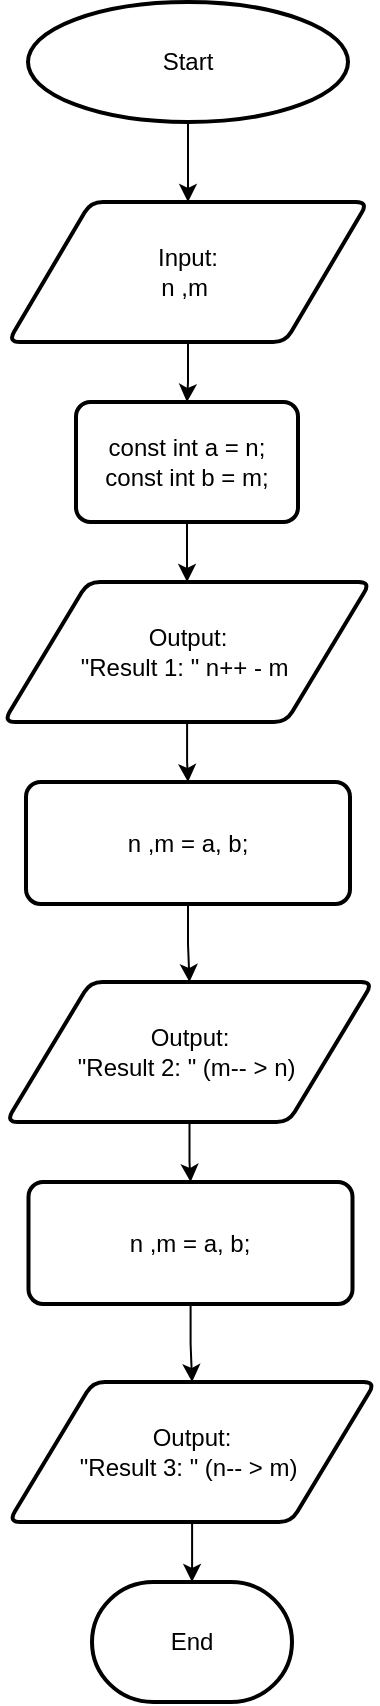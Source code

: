 <mxfile version="22.0.2" type="device">
  <diagram id="C5RBs43oDa-KdzZeNtuy" name="Page-1">
    <mxGraphModel dx="742" dy="949" grid="1" gridSize="10" guides="1" tooltips="1" connect="1" arrows="1" fold="1" page="1" pageScale="1" pageWidth="827" pageHeight="1169" math="0" shadow="0">
      <root>
        <mxCell id="WIyWlLk6GJQsqaUBKTNV-0" />
        <mxCell id="WIyWlLk6GJQsqaUBKTNV-1" parent="WIyWlLk6GJQsqaUBKTNV-0" />
        <mxCell id="qkP18THRtBL1PvLKJWo9-10" value="" style="edgeStyle=orthogonalEdgeStyle;rounded=0;orthogonalLoop=1;jettySize=auto;html=1;" edge="1" parent="WIyWlLk6GJQsqaUBKTNV-1" source="qkP18THRtBL1PvLKJWo9-1" target="qkP18THRtBL1PvLKJWo9-9">
          <mxGeometry relative="1" as="geometry" />
        </mxCell>
        <mxCell id="qkP18THRtBL1PvLKJWo9-1" value="Start" style="strokeWidth=2;html=1;shape=mxgraph.flowchart.start_1;whiteSpace=wrap;" vertex="1" parent="WIyWlLk6GJQsqaUBKTNV-1">
          <mxGeometry x="74" y="110" width="160" height="60" as="geometry" />
        </mxCell>
        <mxCell id="qkP18THRtBL1PvLKJWo9-12" value="" style="edgeStyle=orthogonalEdgeStyle;rounded=0;orthogonalLoop=1;jettySize=auto;html=1;" edge="1" parent="WIyWlLk6GJQsqaUBKTNV-1" source="qkP18THRtBL1PvLKJWo9-9" target="qkP18THRtBL1PvLKJWo9-11">
          <mxGeometry relative="1" as="geometry" />
        </mxCell>
        <mxCell id="qkP18THRtBL1PvLKJWo9-9" value="Input:&lt;br&gt;n ,m&amp;nbsp;" style="shape=parallelogram;html=1;strokeWidth=2;perimeter=parallelogramPerimeter;whiteSpace=wrap;rounded=1;arcSize=12;size=0.23;" vertex="1" parent="WIyWlLk6GJQsqaUBKTNV-1">
          <mxGeometry x="64" y="210" width="180" height="70" as="geometry" />
        </mxCell>
        <mxCell id="qkP18THRtBL1PvLKJWo9-14" value="" style="edgeStyle=orthogonalEdgeStyle;rounded=0;orthogonalLoop=1;jettySize=auto;html=1;" edge="1" parent="WIyWlLk6GJQsqaUBKTNV-1" source="qkP18THRtBL1PvLKJWo9-11" target="qkP18THRtBL1PvLKJWo9-13">
          <mxGeometry relative="1" as="geometry" />
        </mxCell>
        <mxCell id="qkP18THRtBL1PvLKJWo9-11" value="const int a = n;&lt;br&gt;const int b = m;" style="rounded=1;whiteSpace=wrap;html=1;strokeWidth=2;arcSize=12;" vertex="1" parent="WIyWlLk6GJQsqaUBKTNV-1">
          <mxGeometry x="98" y="310" width="111" height="60" as="geometry" />
        </mxCell>
        <mxCell id="qkP18THRtBL1PvLKJWo9-16" value="" style="edgeStyle=orthogonalEdgeStyle;rounded=0;orthogonalLoop=1;jettySize=auto;html=1;" edge="1" parent="WIyWlLk6GJQsqaUBKTNV-1" source="qkP18THRtBL1PvLKJWo9-13" target="qkP18THRtBL1PvLKJWo9-15">
          <mxGeometry relative="1" as="geometry" />
        </mxCell>
        <mxCell id="qkP18THRtBL1PvLKJWo9-13" value="Output:&lt;br&gt;&quot;Result 1: &quot; n++ - m&amp;nbsp;" style="shape=parallelogram;html=1;strokeWidth=2;perimeter=parallelogramPerimeter;whiteSpace=wrap;rounded=1;arcSize=12;size=0.23;" vertex="1" parent="WIyWlLk6GJQsqaUBKTNV-1">
          <mxGeometry x="61.75" y="400" width="183.5" height="70" as="geometry" />
        </mxCell>
        <mxCell id="qkP18THRtBL1PvLKJWo9-20" value="" style="edgeStyle=orthogonalEdgeStyle;rounded=0;orthogonalLoop=1;jettySize=auto;html=1;" edge="1" parent="WIyWlLk6GJQsqaUBKTNV-1" source="qkP18THRtBL1PvLKJWo9-15" target="qkP18THRtBL1PvLKJWo9-18">
          <mxGeometry relative="1" as="geometry" />
        </mxCell>
        <mxCell id="qkP18THRtBL1PvLKJWo9-15" value="n ,m = a, b;" style="rounded=1;whiteSpace=wrap;html=1;strokeWidth=2;arcSize=12;" vertex="1" parent="WIyWlLk6GJQsqaUBKTNV-1">
          <mxGeometry x="73" y="500" width="162" height="61" as="geometry" />
        </mxCell>
        <mxCell id="qkP18THRtBL1PvLKJWo9-17" value="" style="edgeStyle=orthogonalEdgeStyle;rounded=0;orthogonalLoop=1;jettySize=auto;html=1;" edge="1" parent="WIyWlLk6GJQsqaUBKTNV-1" source="qkP18THRtBL1PvLKJWo9-18" target="qkP18THRtBL1PvLKJWo9-19">
          <mxGeometry relative="1" as="geometry" />
        </mxCell>
        <mxCell id="qkP18THRtBL1PvLKJWo9-18" value="Output:&lt;br&gt;&quot;Result 2: &quot; (m-- &amp;gt; n)&amp;nbsp;" style="shape=parallelogram;html=1;strokeWidth=2;perimeter=parallelogramPerimeter;whiteSpace=wrap;rounded=1;arcSize=12;size=0.23;" vertex="1" parent="WIyWlLk6GJQsqaUBKTNV-1">
          <mxGeometry x="63" y="600" width="183.5" height="70" as="geometry" />
        </mxCell>
        <mxCell id="qkP18THRtBL1PvLKJWo9-26" value="" style="edgeStyle=orthogonalEdgeStyle;rounded=0;orthogonalLoop=1;jettySize=auto;html=1;" edge="1" parent="WIyWlLk6GJQsqaUBKTNV-1" source="qkP18THRtBL1PvLKJWo9-19" target="qkP18THRtBL1PvLKJWo9-25">
          <mxGeometry relative="1" as="geometry" />
        </mxCell>
        <mxCell id="qkP18THRtBL1PvLKJWo9-19" value="n ,m = a, b;" style="rounded=1;whiteSpace=wrap;html=1;strokeWidth=2;arcSize=12;" vertex="1" parent="WIyWlLk6GJQsqaUBKTNV-1">
          <mxGeometry x="74.25" y="700" width="162" height="61" as="geometry" />
        </mxCell>
        <mxCell id="qkP18THRtBL1PvLKJWo9-24" value="End" style="strokeWidth=2;html=1;shape=mxgraph.flowchart.terminator;whiteSpace=wrap;" vertex="1" parent="WIyWlLk6GJQsqaUBKTNV-1">
          <mxGeometry x="106" y="900" width="100" height="60" as="geometry" />
        </mxCell>
        <mxCell id="qkP18THRtBL1PvLKJWo9-27" value="" style="edgeStyle=orthogonalEdgeStyle;rounded=0;orthogonalLoop=1;jettySize=auto;html=1;" edge="1" parent="WIyWlLk6GJQsqaUBKTNV-1" source="qkP18THRtBL1PvLKJWo9-25" target="qkP18THRtBL1PvLKJWo9-24">
          <mxGeometry relative="1" as="geometry" />
        </mxCell>
        <mxCell id="qkP18THRtBL1PvLKJWo9-25" value="Output:&lt;br&gt;&quot;Result 3: &quot; (n-- &amp;gt; m)&amp;nbsp;" style="shape=parallelogram;html=1;strokeWidth=2;perimeter=parallelogramPerimeter;whiteSpace=wrap;rounded=1;arcSize=12;size=0.23;" vertex="1" parent="WIyWlLk6GJQsqaUBKTNV-1">
          <mxGeometry x="64.25" y="800" width="183.5" height="70" as="geometry" />
        </mxCell>
      </root>
    </mxGraphModel>
  </diagram>
</mxfile>
